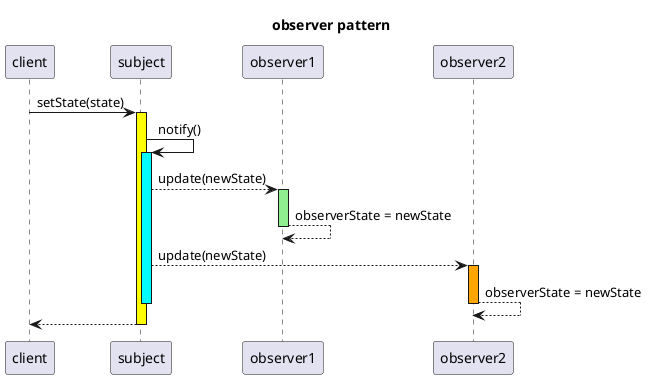 @startuml

title observer pattern

client -> subject: setState(state)
activate subject #yellow
subject -> subject: notify()
activate subject #cyan
subject --> observer1: update(newState)
activate observer1 #lightgreen
observer1 --> observer1: observerState = newState
deactivate observer1
subject --> observer2: update(newState)
activate observer2 #orange
observer2 --> observer2: observerState = newState
deactivate observer2
deactivate subject
subject --> client
deactivate subject

@enduml